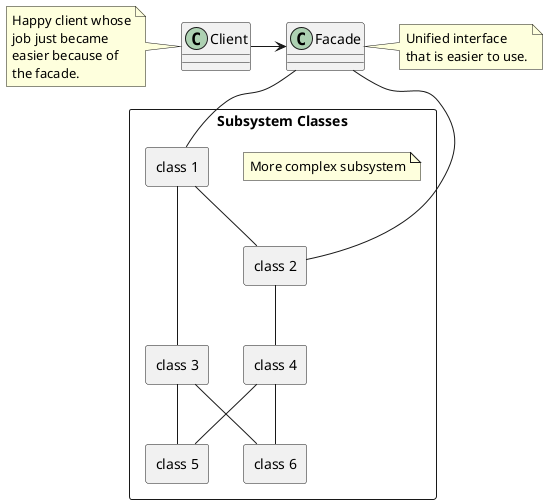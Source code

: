 # Ref https://www.petrockblock.com/2018/07/23/design-patterns-plantuml-facade-pattern/

@startuml
class Client
class Facade
Client -> Facade
 
package "Subsystem Classes" <<rectangle>> {
 
note "More complex subsystem" as n1
 
Facade -- "class 1"
Facade -- "class 2"
 
package "class 1" <<rectangle>> {
}
 
package "class 2" <<rectangle>> {
}
 
package "class 3" <<rectangle>> {
}
 
package "class 4" <<rectangle>> {
}
 
package "class 5" <<rectangle>> {
}
 
package "class 6" <<rectangle>> {
}
 
"class 1" -- "class 2"
"class 1" -- "class 3"
"class 2" -- "class 4"
"class 3" -- "class 5"
"class 3" -- "class 6"
"class 4" -- "class 5"
"class 4" -- "class 6"
}
 
note left of Client
Happy client whose
job just became
easier because of
the facade.
end note
 
note right of Facade
Unified interface
that is easier to use.
end note
@enduml